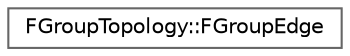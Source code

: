 digraph "Graphical Class Hierarchy"
{
 // INTERACTIVE_SVG=YES
 // LATEX_PDF_SIZE
  bgcolor="transparent";
  edge [fontname=Helvetica,fontsize=10,labelfontname=Helvetica,labelfontsize=10];
  node [fontname=Helvetica,fontsize=10,shape=box,height=0.2,width=0.4];
  rankdir="LR";
  Node0 [id="Node000000",label="FGroupTopology::FGroupEdge",height=0.2,width=0.4,color="grey40", fillcolor="white", style="filled",URL="$d9/d1b/structFGroupTopology_1_1FGroupEdge.html",tooltip="FGroupEdge is a sequence of group-boundary-edges where the two groups on either side of each edge are..."];
}
